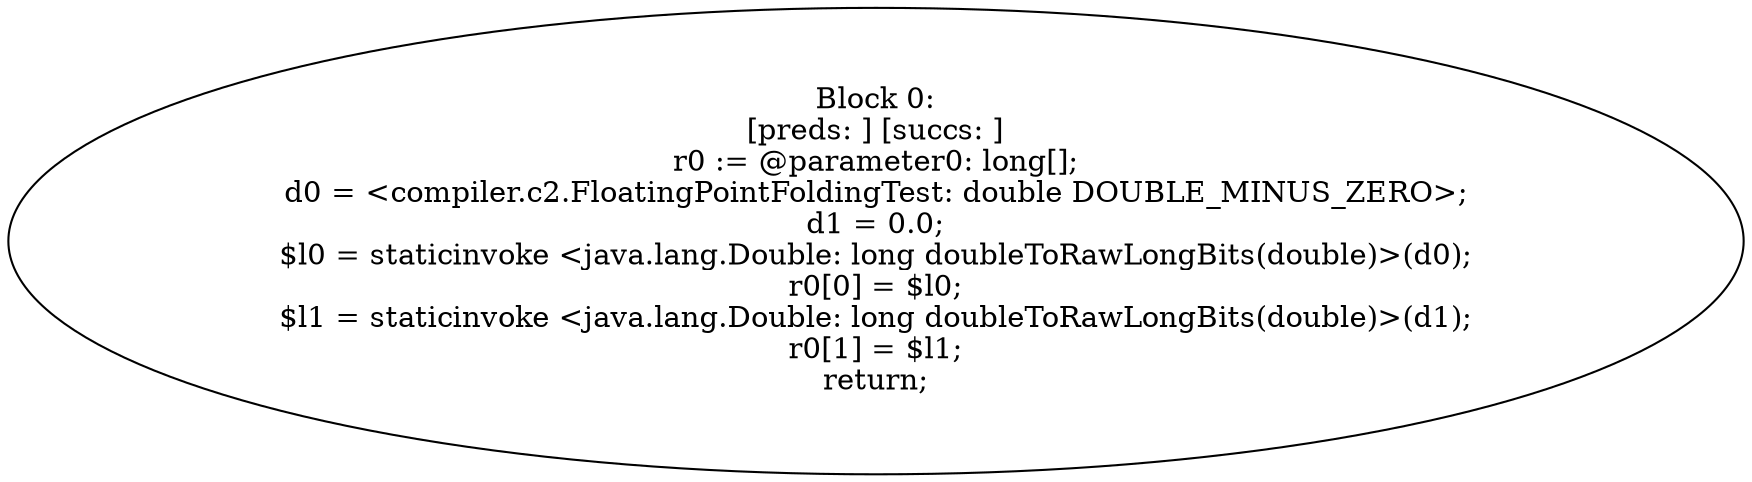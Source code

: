 digraph "unitGraph" {
    "Block 0:
[preds: ] [succs: ]
r0 := @parameter0: long[];
d0 = <compiler.c2.FloatingPointFoldingTest: double DOUBLE_MINUS_ZERO>;
d1 = 0.0;
$l0 = staticinvoke <java.lang.Double: long doubleToRawLongBits(double)>(d0);
r0[0] = $l0;
$l1 = staticinvoke <java.lang.Double: long doubleToRawLongBits(double)>(d1);
r0[1] = $l1;
return;
"
}
